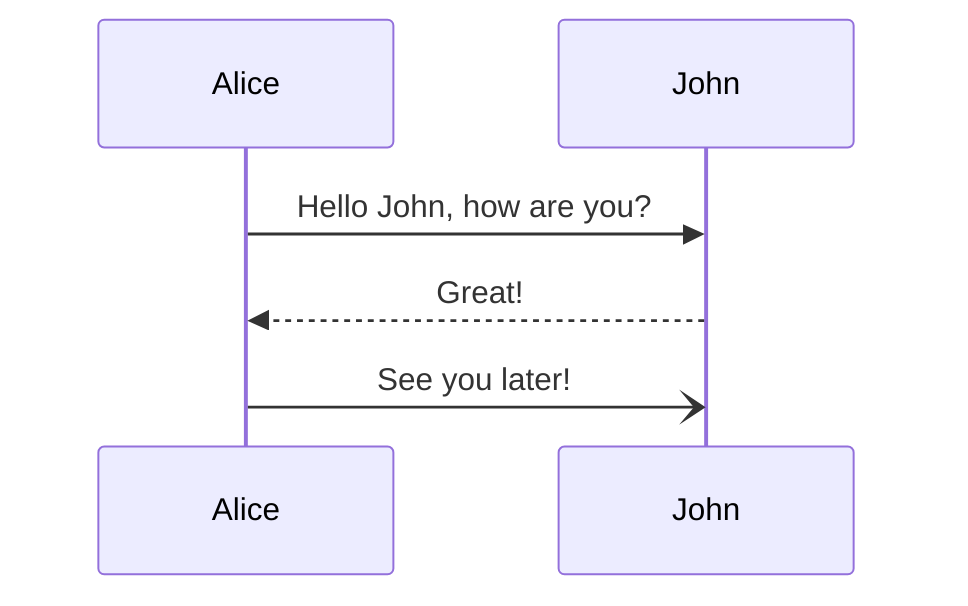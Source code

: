 sequenceDiagram
    Alice->>John: Hello John, how are you?
    John-->>Alice: Great!
    Alice-)John: See you later!